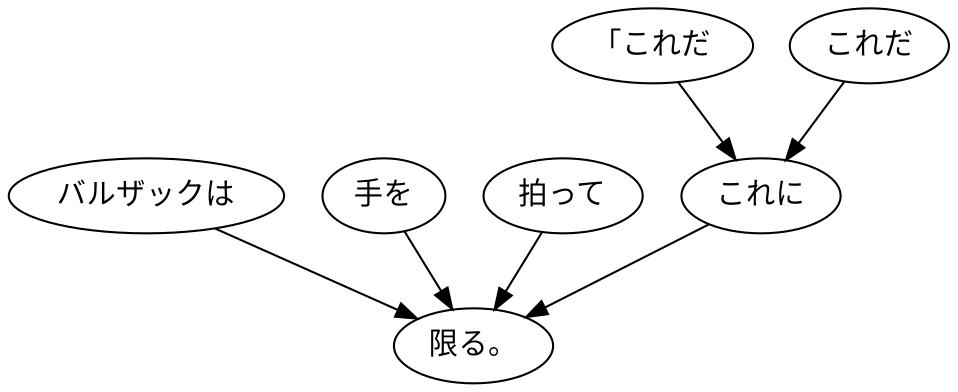 digraph graph559 {
	node0 [label="バルザックは"];
	node1 [label="手を"];
	node2 [label="拍って"];
	node3 [label="「これだ"];
	node4 [label="これだ"];
	node5 [label="これに"];
	node6 [label="限る。"];
	node0 -> node6;
	node1 -> node6;
	node2 -> node6;
	node3 -> node5;
	node4 -> node5;
	node5 -> node6;
}
